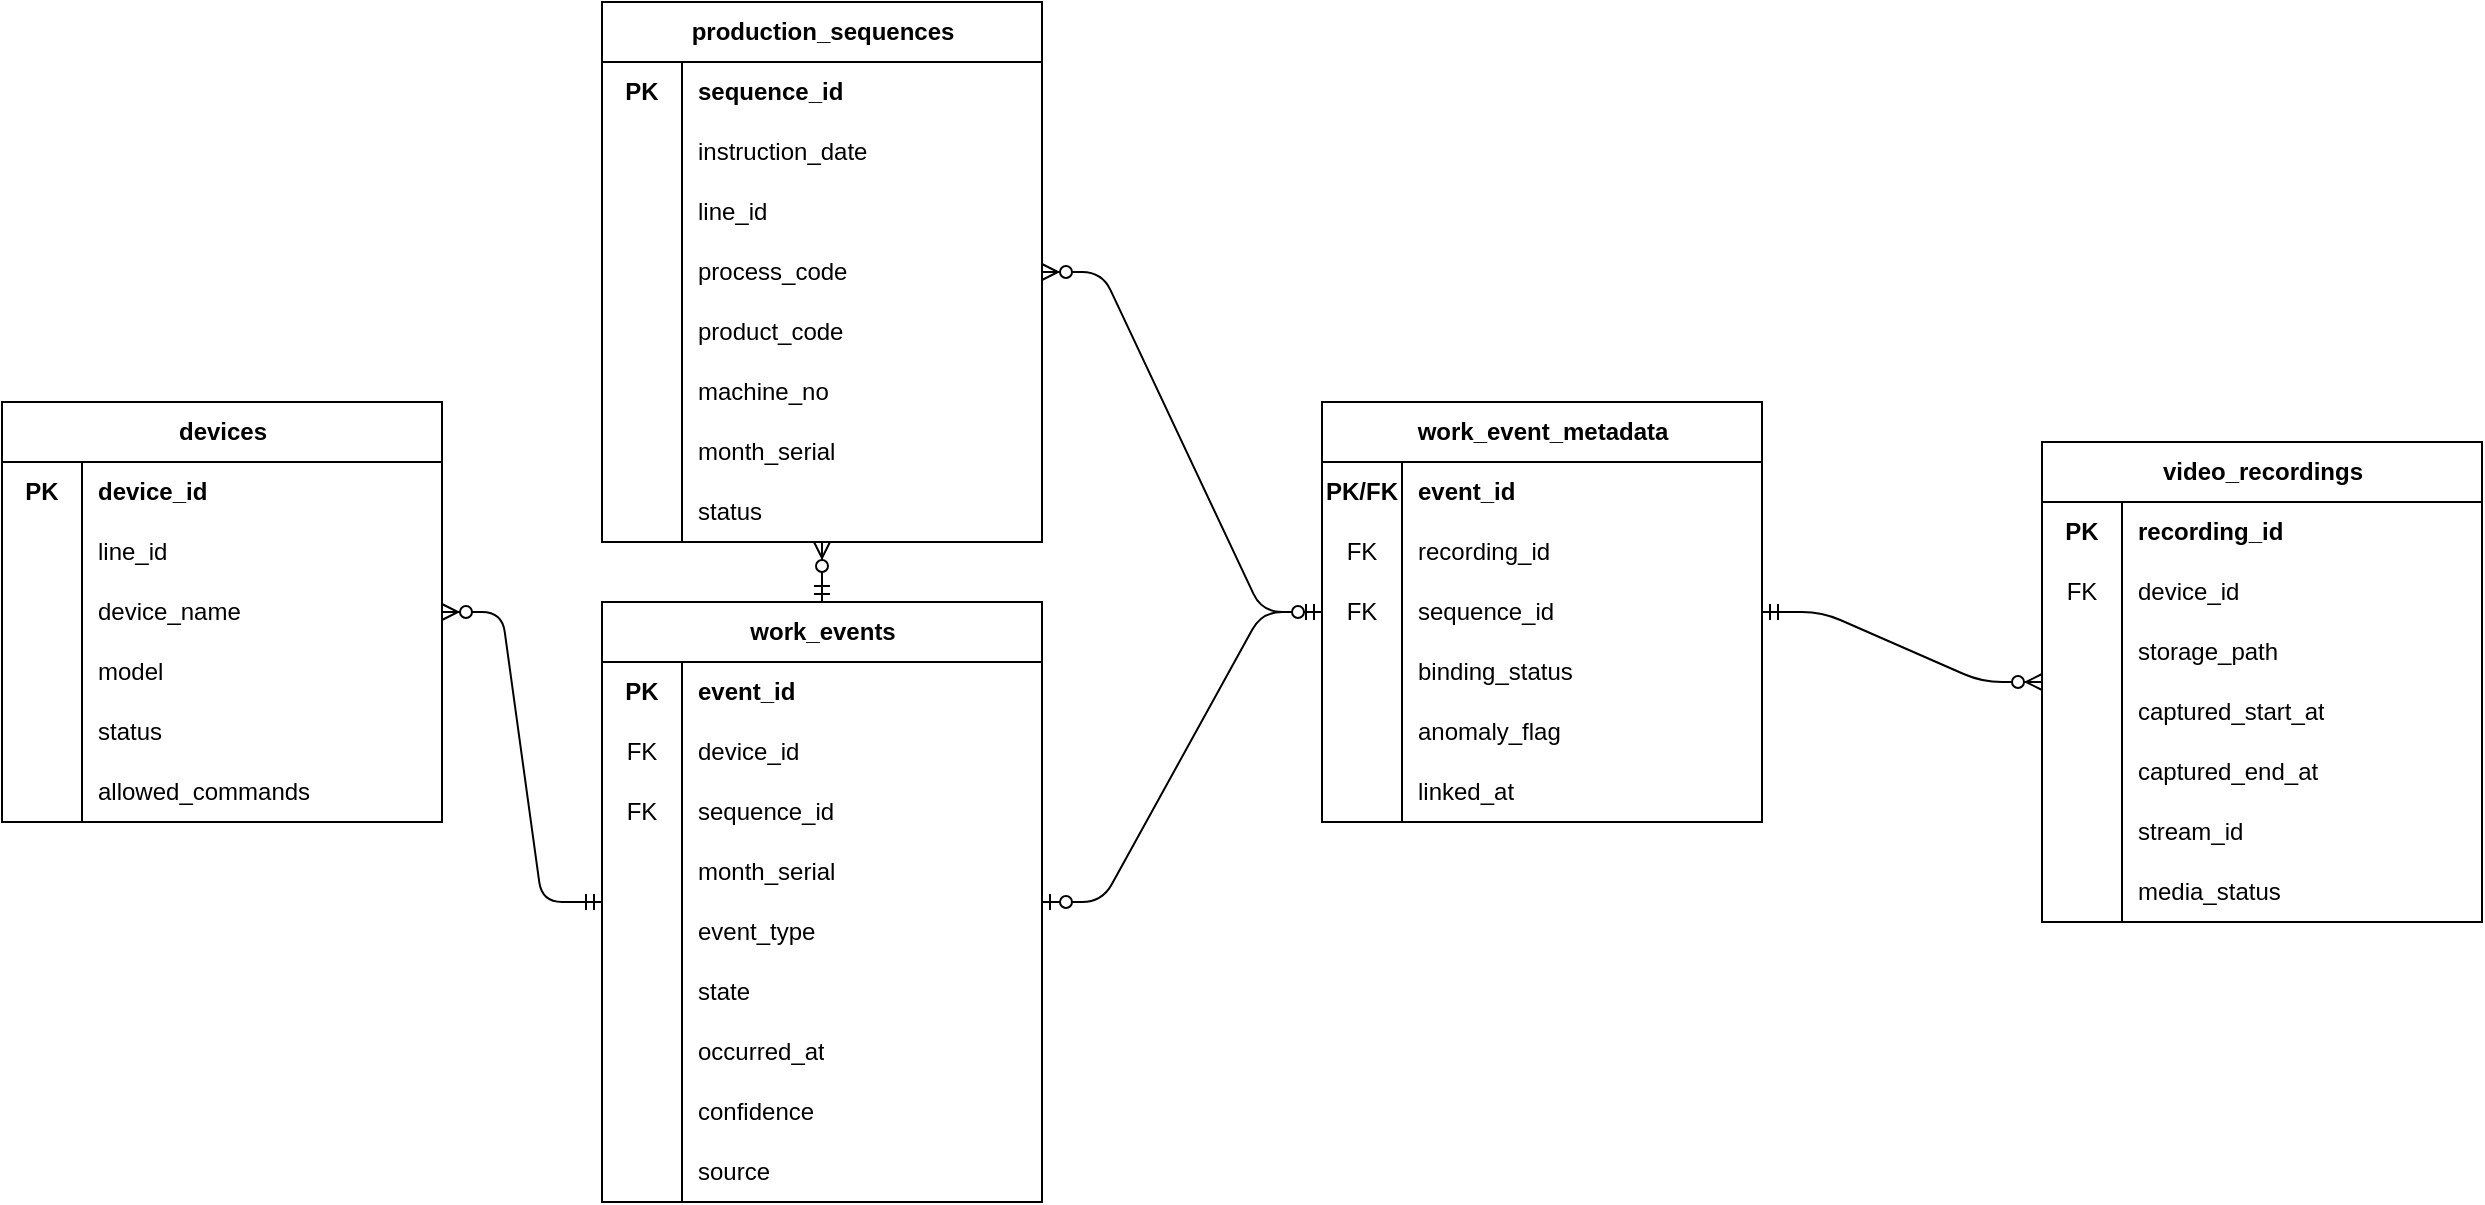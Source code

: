 <mxfile>
    <diagram id="-ocutPwVZ4mE1gF3Qy0z" name="ER Diagram">
        <mxGraphModel dx="1080" dy="533" grid="1" gridSize="10" guides="1" tooltips="1" connect="1" arrows="1" fold="1" page="1" pageScale="1" pageWidth="1169" pageHeight="827" background="#ffffff" math="0" shadow="0">
            <root>
                <mxCell id="0"/>
                <mxCell id="1" parent="0"/>
                <mxCell id="c2" value="devices" style="shape=table;startSize=30;container=1;collapsible=1;childLayout=tableLayout;fixedRows=1;rowLines=0;fontStyle=1;align=center;resizeLast=1;html=1;" parent="1" vertex="1">
                    <mxGeometry x="80" y="320" width="220" height="210" as="geometry">
                        <mxRectangle x="80" y="320" width="90" height="30" as="alternateBounds"/>
                    </mxGeometry>
                </mxCell>
                <mxCell id="c3" value="" style="shape=tableRow;horizontal=0;startSize=0;swimlaneHead=0;swimlaneBody=0;fillColor=none;collapsible=0;dropTarget=0;points=[[0,0.5],[1,0.5]];portConstraint=eastwest;top=0;left=0;right=0;bottom=0;" parent="c2" vertex="1">
                    <mxGeometry y="30" width="220" height="30" as="geometry"/>
                </mxCell>
                <mxCell id="c4" value="PK" style="shape=partialRectangle;connectable=0;fillColor=none;top=0;left=0;bottom=0;right=0;fontStyle=1;overflow=hidden;whiteSpace=wrap;html=1;" parent="c3" vertex="1">
                    <mxGeometry width="40" height="30" as="geometry"/>
                </mxCell>
                <mxCell id="c5" value="device_id" style="shape=partialRectangle;connectable=0;fillColor=none;top=0;left=0;bottom=0;right=0;align=left;spacingLeft=6;fontStyle=1;overflow=hidden;whiteSpace=wrap;html=1;" parent="c3" vertex="1">
                    <mxGeometry x="40" width="180" height="30" as="geometry"/>
                </mxCell>
                <mxCell id="c6" value="" style="shape=tableRow;horizontal=0;startSize=0;swimlaneHead=0;swimlaneBody=0;fillColor=none;collapsible=0;dropTarget=0;points=[[0,0.5],[1,0.5]];portConstraint=eastwest;top=0;left=0;right=0;bottom=0;" parent="c2" vertex="1">
                    <mxGeometry y="60" width="220" height="30" as="geometry"/>
                </mxCell>
                <mxCell id="c7" value="" style="shape=partialRectangle;connectable=0;fillColor=none;top=0;left=0;bottom=0;right=0;overflow=hidden;whiteSpace=wrap;html=1;" parent="c6" vertex="1">
                    <mxGeometry width="40" height="30" as="geometry"/>
                </mxCell>
                <mxCell id="c8" value="line_id" style="shape=partialRectangle;connectable=0;fillColor=none;top=0;left=0;bottom=0;right=0;align=left;spacingLeft=6;overflow=hidden;whiteSpace=wrap;html=1;" parent="c6" vertex="1">
                    <mxGeometry x="40" width="180" height="30" as="geometry"/>
                </mxCell>
                <mxCell id="c9" value="" style="shape=tableRow;horizontal=0;startSize=0;swimlaneHead=0;swimlaneBody=0;fillColor=none;collapsible=0;dropTarget=0;points=[[0,0.5],[1,0.5]];portConstraint=eastwest;top=0;left=0;right=0;bottom=0;" parent="c2" vertex="1">
                    <mxGeometry y="90" width="220" height="30" as="geometry"/>
                </mxCell>
                <mxCell id="c10" value="" style="shape=partialRectangle;connectable=0;fillColor=none;top=0;left=0;bottom=0;right=0;overflow=hidden;whiteSpace=wrap;html=1;" parent="c9" vertex="1">
                    <mxGeometry width="40" height="30" as="geometry"/>
                </mxCell>
                <mxCell id="c11" value="device_name" style="shape=partialRectangle;connectable=0;fillColor=none;top=0;left=0;bottom=0;right=0;align=left;spacingLeft=6;overflow=hidden;whiteSpace=wrap;html=1;" parent="c9" vertex="1">
                    <mxGeometry x="40" width="180" height="30" as="geometry"/>
                </mxCell>
                <mxCell id="c12" value="" style="shape=tableRow;horizontal=0;startSize=0;swimlaneHead=0;swimlaneBody=0;fillColor=none;collapsible=0;dropTarget=0;points=[[0,0.5],[1,0.5]];portConstraint=eastwest;top=0;left=0;right=0;bottom=0;" parent="c2" vertex="1">
                    <mxGeometry y="120" width="220" height="30" as="geometry"/>
                </mxCell>
                <mxCell id="c13" value="" style="shape=partialRectangle;connectable=0;fillColor=none;top=0;left=0;bottom=0;right=0;overflow=hidden;whiteSpace=wrap;html=1;" parent="c12" vertex="1">
                    <mxGeometry width="40" height="30" as="geometry"/>
                </mxCell>
                <mxCell id="c14" value="model" style="shape=partialRectangle;connectable=0;fillColor=none;top=0;left=0;bottom=0;right=0;align=left;spacingLeft=6;overflow=hidden;whiteSpace=wrap;html=1;" parent="c12" vertex="1">
                    <mxGeometry x="40" width="180" height="30" as="geometry"/>
                </mxCell>
                <mxCell id="c15" value="" style="shape=tableRow;horizontal=0;startSize=0;swimlaneHead=0;swimlaneBody=0;fillColor=none;collapsible=0;dropTarget=0;points=[[0,0.5],[1,0.5]];portConstraint=eastwest;top=0;left=0;right=0;bottom=0;" parent="c2" vertex="1">
                    <mxGeometry y="150" width="220" height="30" as="geometry"/>
                </mxCell>
                <mxCell id="c16" value="" style="shape=partialRectangle;connectable=0;fillColor=none;top=0;left=0;bottom=0;right=0;overflow=hidden;whiteSpace=wrap;html=1;" parent="c15" vertex="1">
                    <mxGeometry width="40" height="30" as="geometry"/>
                </mxCell>
                <mxCell id="c17" value="status" style="shape=partialRectangle;connectable=0;fillColor=none;top=0;left=0;bottom=0;right=0;align=left;spacingLeft=6;overflow=hidden;whiteSpace=wrap;html=1;" parent="c15" vertex="1">
                    <mxGeometry x="40" width="180" height="30" as="geometry"/>
                </mxCell>
                <mxCell id="c18" value="" style="shape=tableRow;horizontal=0;startSize=0;swimlaneHead=0;swimlaneBody=0;fillColor=none;collapsible=0;dropTarget=0;points=[[0,0.5],[1,0.5]];portConstraint=eastwest;top=0;left=0;right=0;bottom=1;" parent="c2" vertex="1">
                    <mxGeometry y="180" width="220" height="30" as="geometry"/>
                </mxCell>
                <mxCell id="c19" value="" style="shape=partialRectangle;connectable=0;fillColor=none;top=0;left=0;bottom=0;right=0;overflow=hidden;whiteSpace=wrap;html=1;" parent="c18" vertex="1">
                    <mxGeometry width="40" height="30" as="geometry"/>
                </mxCell>
                <mxCell id="c20" value="allowed_commands" style="shape=partialRectangle;connectable=0;fillColor=none;top=0;left=0;bottom=0;right=0;align=left;spacingLeft=6;overflow=hidden;whiteSpace=wrap;html=1;" parent="c18" vertex="1">
                    <mxGeometry x="40" width="180" height="30" as="geometry"/>
                </mxCell>
                <mxCell id="c21" value="production_sequences" style="shape=table;startSize=30;container=1;collapsible=1;childLayout=tableLayout;fixedRows=1;rowLines=0;fontStyle=1;align=center;resizeLast=1;html=1;" parent="1" vertex="1">
                    <mxGeometry x="380" y="120" width="220" height="270" as="geometry">
                        <mxRectangle x="380" y="120" width="90" height="30" as="alternateBounds"/>
                    </mxGeometry>
                </mxCell>
                <mxCell id="c22" value="" style="shape=tableRow;horizontal=0;startSize=0;swimlaneHead=0;swimlaneBody=0;fillColor=none;collapsible=0;dropTarget=0;points=[[0,0.5],[1,0.5]];portConstraint=eastwest;top=0;left=0;right=0;bottom=0;" parent="c21" vertex="1">
                    <mxGeometry y="30" width="220" height="30" as="geometry"/>
                </mxCell>
                <mxCell id="c23" value="PK" style="shape=partialRectangle;connectable=0;fillColor=none;top=0;left=0;bottom=0;right=0;fontStyle=1;overflow=hidden;whiteSpace=wrap;html=1;" parent="c22" vertex="1">
                    <mxGeometry width="40" height="30" as="geometry"/>
                </mxCell>
                <mxCell id="c24" value="sequence_id" style="shape=partialRectangle;connectable=0;fillColor=none;top=0;left=0;bottom=0;right=0;align=left;spacingLeft=6;fontStyle=1;overflow=hidden;whiteSpace=wrap;html=1;" parent="c22" vertex="1">
                    <mxGeometry x="40" width="180" height="30" as="geometry"/>
                </mxCell>
                <mxCell id="c25" value="" style="shape=tableRow;horizontal=0;startSize=0;swimlaneHead=0;swimlaneBody=0;fillColor=none;collapsible=0;dropTarget=0;points=[[0,0.5],[1,0.5]];portConstraint=eastwest;top=0;left=0;right=0;bottom=0;" parent="c21" vertex="1">
                    <mxGeometry y="60" width="220" height="30" as="geometry"/>
                </mxCell>
                <mxCell id="c26" value="" style="shape=partialRectangle;connectable=0;fillColor=none;top=0;left=0;bottom=0;right=0;overflow=hidden;whiteSpace=wrap;html=1;" parent="c25" vertex="1">
                    <mxGeometry width="40" height="30" as="geometry"/>
                </mxCell>
                <mxCell id="c27" value="instruction_date" style="shape=partialRectangle;connectable=0;fillColor=none;top=0;left=0;bottom=0;right=0;align=left;spacingLeft=6;overflow=hidden;whiteSpace=wrap;html=1;" parent="c25" vertex="1">
                    <mxGeometry x="40" width="180" height="30" as="geometry"/>
                </mxCell>
                <mxCell id="c28" value="" style="shape=tableRow;horizontal=0;startSize=0;swimlaneHead=0;swimlaneBody=0;fillColor=none;collapsible=0;dropTarget=0;points=[[0,0.5],[1,0.5]];portConstraint=eastwest;top=0;left=0;right=0;bottom=0;" parent="c21" vertex="1">
                    <mxGeometry y="90" width="220" height="30" as="geometry"/>
                </mxCell>
                <mxCell id="c29" value="" style="shape=partialRectangle;connectable=0;fillColor=none;top=0;left=0;bottom=0;right=0;overflow=hidden;whiteSpace=wrap;html=1;" parent="c28" vertex="1">
                    <mxGeometry width="40" height="30" as="geometry"/>
                </mxCell>
                <mxCell id="c30" value="line_id" style="shape=partialRectangle;connectable=0;fillColor=none;top=0;left=0;bottom=0;right=0;align=left;spacingLeft=6;overflow=hidden;whiteSpace=wrap;html=1;" parent="c28" vertex="1">
                    <mxGeometry x="40" width="180" height="30" as="geometry"/>
                </mxCell>
                <mxCell id="c31" value="" style="shape=tableRow;horizontal=0;startSize=0;swimlaneHead=0;swimlaneBody=0;fillColor=none;collapsible=0;dropTarget=0;points=[[0,0.5],[1,0.5]];portConstraint=eastwest;top=0;left=0;right=0;bottom=0;" parent="c21" vertex="1">
                    <mxGeometry y="120" width="220" height="30" as="geometry"/>
                </mxCell>
                <mxCell id="c32" value="" style="shape=partialRectangle;connectable=0;fillColor=none;top=0;left=0;bottom=0;right=0;overflow=hidden;whiteSpace=wrap;html=1;" parent="c31" vertex="1">
                    <mxGeometry width="40" height="30" as="geometry"/>
                </mxCell>
                <mxCell id="c33" value="process_code" style="shape=partialRectangle;connectable=0;fillColor=none;top=0;left=0;bottom=0;right=0;align=left;spacingLeft=6;overflow=hidden;whiteSpace=wrap;html=1;" parent="c31" vertex="1">
                    <mxGeometry x="40" width="180" height="30" as="geometry"/>
                </mxCell>
                <mxCell id="c34" value="" style="shape=tableRow;horizontal=0;startSize=0;swimlaneHead=0;swimlaneBody=0;fillColor=none;collapsible=0;dropTarget=0;points=[[0,0.5],[1,0.5]];portConstraint=eastwest;top=0;left=0;right=0;bottom=0;" parent="c21" vertex="1">
                    <mxGeometry y="150" width="220" height="30" as="geometry"/>
                </mxCell>
                <mxCell id="c35" value="" style="shape=partialRectangle;connectable=0;fillColor=none;top=0;left=0;bottom=0;right=0;overflow=hidden;whiteSpace=wrap;html=1;" parent="c34" vertex="1">
                    <mxGeometry width="40" height="30" as="geometry"/>
                </mxCell>
                <mxCell id="c36" value="product_code" style="shape=partialRectangle;connectable=0;fillColor=none;top=0;left=0;bottom=0;right=0;align=left;spacingLeft=6;overflow=hidden;whiteSpace=wrap;html=1;" parent="c34" vertex="1">
                    <mxGeometry x="40" width="180" height="30" as="geometry"/>
                </mxCell>
                <mxCell id="c37" value="" style="shape=tableRow;horizontal=0;startSize=0;swimlaneHead=0;swimlaneBody=0;fillColor=none;collapsible=0;dropTarget=0;points=[[0,0.5],[1,0.5]];portConstraint=eastwest;top=0;left=0;right=0;bottom=0;" parent="c21" vertex="1">
                    <mxGeometry y="180" width="220" height="30" as="geometry"/>
                </mxCell>
                <mxCell id="c38" value="" style="shape=partialRectangle;connectable=0;fillColor=none;top=0;left=0;bottom=0;right=0;overflow=hidden;whiteSpace=wrap;html=1;" parent="c37" vertex="1">
                    <mxGeometry width="40" height="30" as="geometry"/>
                </mxCell>
                <mxCell id="c39" value="machine_no" style="shape=partialRectangle;connectable=0;fillColor=none;top=0;left=0;bottom=0;right=0;align=left;spacingLeft=6;overflow=hidden;whiteSpace=wrap;html=1;" parent="c37" vertex="1">
                    <mxGeometry x="40" width="180" height="30" as="geometry"/>
                </mxCell>
                <mxCell id="c40" value="" style="shape=tableRow;horizontal=0;startSize=0;swimlaneHead=0;swimlaneBody=0;fillColor=none;collapsible=0;dropTarget=0;points=[[0,0.5],[1,0.5]];portConstraint=eastwest;top=0;left=0;right=0;bottom=0;" parent="c21" vertex="1">
                    <mxGeometry y="210" width="220" height="30" as="geometry"/>
                </mxCell>
                <mxCell id="c41" value="" style="shape=partialRectangle;connectable=0;fillColor=none;top=0;left=0;bottom=0;right=0;overflow=hidden;whiteSpace=wrap;html=1;" parent="c40" vertex="1">
                    <mxGeometry width="40" height="30" as="geometry"/>
                </mxCell>
                <mxCell id="c42" value="month_serial" style="shape=partialRectangle;connectable=0;fillColor=none;top=0;left=0;bottom=0;right=0;align=left;spacingLeft=6;overflow=hidden;whiteSpace=wrap;html=1;" parent="c40" vertex="1">
                    <mxGeometry x="40" width="180" height="30" as="geometry"/>
                </mxCell>
                <mxCell id="c43" value="" style="shape=tableRow;horizontal=0;startSize=0;swimlaneHead=0;swimlaneBody=0;fillColor=none;collapsible=0;dropTarget=0;points=[[0,0.5],[1,0.5]];portConstraint=eastwest;top=0;left=0;right=0;bottom=1;" parent="c21" vertex="1">
                    <mxGeometry y="240" width="220" height="30" as="geometry"/>
                </mxCell>
                <mxCell id="c44" value="" style="shape=partialRectangle;connectable=0;fillColor=none;top=0;left=0;bottom=0;right=0;overflow=hidden;whiteSpace=wrap;html=1;" parent="c43" vertex="1">
                    <mxGeometry width="40" height="30" as="geometry"/>
                </mxCell>
                <mxCell id="c45" value="status" style="shape=partialRectangle;connectable=0;fillColor=none;top=0;left=0;bottom=0;right=0;align=left;spacingLeft=6;overflow=hidden;whiteSpace=wrap;html=1;" parent="c43" vertex="1">
                    <mxGeometry x="40" width="180" height="30" as="geometry"/>
                </mxCell>
                <mxCell id="c46" value="work_events" style="shape=table;startSize=30;container=1;collapsible=1;childLayout=tableLayout;fixedRows=1;rowLines=0;fontStyle=1;align=center;resizeLast=1;html=1;" parent="1" vertex="1">
                    <mxGeometry x="380" y="420" width="220" height="300" as="geometry">
                        <mxRectangle x="380" y="420" width="90" height="30" as="alternateBounds"/>
                    </mxGeometry>
                </mxCell>
                <mxCell id="c47" value="" style="shape=tableRow;horizontal=0;startSize=0;swimlaneHead=0;swimlaneBody=0;fillColor=none;collapsible=0;dropTarget=0;points=[[0,0.5],[1,0.5]];portConstraint=eastwest;top=0;left=0;right=0;bottom=0;" parent="c46" vertex="1">
                    <mxGeometry y="30" width="220" height="30" as="geometry"/>
                </mxCell>
                <mxCell id="c48" value="PK" style="shape=partialRectangle;connectable=0;fillColor=none;top=0;left=0;bottom=0;right=0;fontStyle=1;overflow=hidden;whiteSpace=wrap;html=1;" parent="c47" vertex="1">
                    <mxGeometry width="40" height="30" as="geometry"/>
                </mxCell>
                <mxCell id="c49" value="event_id" style="shape=partialRectangle;connectable=0;fillColor=none;top=0;left=0;bottom=0;right=0;align=left;spacingLeft=6;fontStyle=1;overflow=hidden;whiteSpace=wrap;html=1;" parent="c47" vertex="1">
                    <mxGeometry x="40" width="180" height="30" as="geometry"/>
                </mxCell>
                <mxCell id="c50" value="" style="shape=tableRow;horizontal=0;startSize=0;swimlaneHead=0;swimlaneBody=0;fillColor=none;collapsible=0;dropTarget=0;points=[[0,0.5],[1,0.5]];portConstraint=eastwest;top=0;left=0;right=0;bottom=0;" parent="c46" vertex="1">
                    <mxGeometry y="60" width="220" height="30" as="geometry"/>
                </mxCell>
                <mxCell id="c51" value="FK" style="shape=partialRectangle;connectable=0;fillColor=none;top=0;left=0;bottom=0;right=0;overflow=hidden;whiteSpace=wrap;html=1;" parent="c50" vertex="1">
                    <mxGeometry width="40" height="30" as="geometry"/>
                </mxCell>
                <mxCell id="c52" value="device_id" style="shape=partialRectangle;connectable=0;fillColor=none;top=0;left=0;bottom=0;right=0;align=left;spacingLeft=6;overflow=hidden;whiteSpace=wrap;html=1;" parent="c50" vertex="1">
                    <mxGeometry x="40" width="180" height="30" as="geometry"/>
                </mxCell>
                <mxCell id="c53" value="" style="shape=tableRow;horizontal=0;startSize=0;swimlaneHead=0;swimlaneBody=0;fillColor=none;collapsible=0;dropTarget=0;points=[[0,0.5],[1,0.5]];portConstraint=eastwest;top=0;left=0;right=0;bottom=0;" parent="c46" vertex="1">
                    <mxGeometry y="90" width="220" height="30" as="geometry"/>
                </mxCell>
                <mxCell id="c54" value="FK" style="shape=partialRectangle;connectable=0;fillColor=none;top=0;left=0;bottom=0;right=0;overflow=hidden;whiteSpace=wrap;html=1;" parent="c53" vertex="1">
                    <mxGeometry width="40" height="30" as="geometry"/>
                </mxCell>
                <mxCell id="c55" value="sequence_id" style="shape=partialRectangle;connectable=0;fillColor=none;top=0;left=0;bottom=0;right=0;align=left;spacingLeft=6;overflow=hidden;whiteSpace=wrap;html=1;" parent="c53" vertex="1">
                    <mxGeometry x="40" width="180" height="30" as="geometry"/>
                </mxCell>
                <mxCell id="c56" value="" style="shape=tableRow;horizontal=0;startSize=0;swimlaneHead=0;swimlaneBody=0;fillColor=none;collapsible=0;dropTarget=0;points=[[0,0.5],[1,0.5]];portConstraint=eastwest;top=0;left=0;right=0;bottom=0;" parent="c46" vertex="1">
                    <mxGeometry y="120" width="220" height="30" as="geometry"/>
                </mxCell>
                <mxCell id="c57" value="" style="shape=partialRectangle;connectable=0;fillColor=none;top=0;left=0;bottom=0;right=0;overflow=hidden;whiteSpace=wrap;html=1;" parent="c56" vertex="1">
                    <mxGeometry width="40" height="30" as="geometry"/>
                </mxCell>
                <mxCell id="c58" value="month_serial" style="shape=partialRectangle;connectable=0;fillColor=none;top=0;left=0;bottom=0;right=0;align=left;spacingLeft=6;overflow=hidden;whiteSpace=wrap;html=1;" parent="c56" vertex="1">
                    <mxGeometry x="40" width="180" height="30" as="geometry"/>
                </mxCell>
                <mxCell id="c59" value="" style="shape=tableRow;horizontal=0;startSize=0;swimlaneHead=0;swimlaneBody=0;fillColor=none;collapsible=0;dropTarget=0;points=[[0,0.5],[1,0.5]];portConstraint=eastwest;top=0;left=0;right=0;bottom=0;" parent="c46" vertex="1">
                    <mxGeometry y="150" width="220" height="30" as="geometry"/>
                </mxCell>
                <mxCell id="c60" value="" style="shape=partialRectangle;connectable=0;fillColor=none;top=0;left=0;bottom=0;right=0;overflow=hidden;whiteSpace=wrap;html=1;" parent="c59" vertex="1">
                    <mxGeometry width="40" height="30" as="geometry"/>
                </mxCell>
                <mxCell id="c61" value="event_type" style="shape=partialRectangle;connectable=0;fillColor=none;top=0;left=0;bottom=0;right=0;align=left;spacingLeft=6;overflow=hidden;whiteSpace=wrap;html=1;" parent="c59" vertex="1">
                    <mxGeometry x="40" width="180" height="30" as="geometry"/>
                </mxCell>
                <mxCell id="c62" value="" style="shape=tableRow;horizontal=0;startSize=0;swimlaneHead=0;swimlaneBody=0;fillColor=none;collapsible=0;dropTarget=0;points=[[0,0.5],[1,0.5]];portConstraint=eastwest;top=0;left=0;right=0;bottom=0;" parent="c46" vertex="1">
                    <mxGeometry y="180" width="220" height="30" as="geometry"/>
                </mxCell>
                <mxCell id="c63" value="" style="shape=partialRectangle;connectable=0;fillColor=none;top=0;left=0;bottom=0;right=0;overflow=hidden;whiteSpace=wrap;html=1;" parent="c62" vertex="1">
                    <mxGeometry width="40" height="30" as="geometry"/>
                </mxCell>
                <mxCell id="c64" value="state" style="shape=partialRectangle;connectable=0;fillColor=none;top=0;left=0;bottom=0;right=0;align=left;spacingLeft=6;overflow=hidden;whiteSpace=wrap;html=1;" parent="c62" vertex="1">
                    <mxGeometry x="40" width="180" height="30" as="geometry"/>
                </mxCell>
                <mxCell id="c65" value="" style="shape=tableRow;horizontal=0;startSize=0;swimlaneHead=0;swimlaneBody=0;fillColor=none;collapsible=0;dropTarget=0;points=[[0,0.5],[1,0.5]];portConstraint=eastwest;top=0;left=0;right=0;bottom=0;" parent="c46" vertex="1">
                    <mxGeometry y="210" width="220" height="30" as="geometry"/>
                </mxCell>
                <mxCell id="c66" value="" style="shape=partialRectangle;connectable=0;fillColor=none;top=0;left=0;bottom=0;right=0;overflow=hidden;whiteSpace=wrap;html=1;" parent="c65" vertex="1">
                    <mxGeometry width="40" height="30" as="geometry"/>
                </mxCell>
                <mxCell id="c67" value="occurred_at" style="shape=partialRectangle;connectable=0;fillColor=none;top=0;left=0;bottom=0;right=0;align=left;spacingLeft=6;overflow=hidden;whiteSpace=wrap;html=1;" parent="c65" vertex="1">
                    <mxGeometry x="40" width="180" height="30" as="geometry"/>
                </mxCell>
                <mxCell id="c68" value="" style="shape=tableRow;horizontal=0;startSize=0;swimlaneHead=0;swimlaneBody=0;fillColor=none;collapsible=0;dropTarget=0;points=[[0,0.5],[1,0.5]];portConstraint=eastwest;top=0;left=0;right=0;bottom=0;" parent="c46" vertex="1">
                    <mxGeometry y="240" width="220" height="30" as="geometry"/>
                </mxCell>
                <mxCell id="c69" value="" style="shape=partialRectangle;connectable=0;fillColor=none;top=0;left=0;bottom=0;right=0;overflow=hidden;whiteSpace=wrap;html=1;" parent="c68" vertex="1">
                    <mxGeometry width="40" height="30" as="geometry"/>
                </mxCell>
                <mxCell id="c70" value="confidence" style="shape=partialRectangle;connectable=0;fillColor=none;top=0;left=0;bottom=0;right=0;align=left;spacingLeft=6;overflow=hidden;whiteSpace=wrap;html=1;" parent="c68" vertex="1">
                    <mxGeometry x="40" width="180" height="30" as="geometry"/>
                </mxCell>
                <mxCell id="c71" value="" style="shape=tableRow;horizontal=0;startSize=0;swimlaneHead=0;swimlaneBody=0;fillColor=none;collapsible=0;dropTarget=0;points=[[0,0.5],[1,0.5]];portConstraint=eastwest;top=0;left=0;right=0;bottom=1;" parent="c46" vertex="1">
                    <mxGeometry y="270" width="220" height="30" as="geometry"/>
                </mxCell>
                <mxCell id="c72" value="" style="shape=partialRectangle;connectable=0;fillColor=none;top=0;left=0;bottom=0;right=0;overflow=hidden;whiteSpace=wrap;html=1;" parent="c71" vertex="1">
                    <mxGeometry width="40" height="30" as="geometry"/>
                </mxCell>
                <mxCell id="c73" value="source" style="shape=partialRectangle;connectable=0;fillColor=none;top=0;left=0;bottom=0;right=0;align=left;spacingLeft=6;overflow=hidden;whiteSpace=wrap;html=1;" parent="c71" vertex="1">
                    <mxGeometry x="40" width="180" height="30" as="geometry"/>
                </mxCell>
                <mxCell id="c74" value="work_event_metadata" style="shape=table;startSize=30;container=1;collapsible=1;childLayout=tableLayout;fixedRows=1;rowLines=0;fontStyle=1;align=center;resizeLast=1;html=1;" parent="1" vertex="1">
                    <mxGeometry x="740" y="320" width="220" height="210" as="geometry">
                        <mxRectangle x="740" y="320" width="90" height="30" as="alternateBounds"/>
                    </mxGeometry>
                </mxCell>
                <mxCell id="c75" value="" style="shape=tableRow;horizontal=0;startSize=0;swimlaneHead=0;swimlaneBody=0;fillColor=none;collapsible=0;dropTarget=0;points=[[0,0.5],[1,0.5]];portConstraint=eastwest;top=0;left=0;right=0;bottom=0;" parent="c74" vertex="1">
                    <mxGeometry y="30" width="220" height="30" as="geometry"/>
                </mxCell>
                <mxCell id="c76" value="PK/FK" style="shape=partialRectangle;connectable=0;fillColor=none;top=0;left=0;bottom=0;right=0;fontStyle=1;overflow=hidden;whiteSpace=wrap;html=1;" parent="c75" vertex="1">
                    <mxGeometry width="40" height="30" as="geometry"/>
                </mxCell>
                <mxCell id="c77" value="event_id" style="shape=partialRectangle;connectable=0;fillColor=none;top=0;left=0;bottom=0;right=0;align=left;spacingLeft=6;fontStyle=1;overflow=hidden;whiteSpace=wrap;html=1;" parent="c75" vertex="1">
                    <mxGeometry x="40" width="180" height="30" as="geometry"/>
                </mxCell>
                <mxCell id="c78" value="" style="shape=tableRow;horizontal=0;startSize=0;swimlaneHead=0;swimlaneBody=0;fillColor=none;collapsible=0;dropTarget=0;points=[[0,0.5],[1,0.5]];portConstraint=eastwest;top=0;left=0;right=0;bottom=0;" parent="c74" vertex="1">
                    <mxGeometry y="60" width="220" height="30" as="geometry"/>
                </mxCell>
                <mxCell id="c79" value="FK" style="shape=partialRectangle;connectable=0;fillColor=none;top=0;left=0;bottom=0;right=0;overflow=hidden;whiteSpace=wrap;html=1;" parent="c78" vertex="1">
                    <mxGeometry width="40" height="30" as="geometry"/>
                </mxCell>
                <mxCell id="c80" value="recording_id" style="shape=partialRectangle;connectable=0;fillColor=none;top=0;left=0;bottom=0;right=0;align=left;spacingLeft=6;overflow=hidden;whiteSpace=wrap;html=1;" parent="c78" vertex="1">
                    <mxGeometry x="40" width="180" height="30" as="geometry"/>
                </mxCell>
                <mxCell id="c81" value="" style="shape=tableRow;horizontal=0;startSize=0;swimlaneHead=0;swimlaneBody=0;fillColor=none;collapsible=0;dropTarget=0;points=[[0,0.5],[1,0.5]];portConstraint=eastwest;top=0;left=0;right=0;bottom=0;" parent="c74" vertex="1">
                    <mxGeometry y="90" width="220" height="30" as="geometry"/>
                </mxCell>
                <mxCell id="c82" value="FK" style="shape=partialRectangle;connectable=0;fillColor=none;top=0;left=0;bottom=0;right=0;overflow=hidden;whiteSpace=wrap;html=1;" parent="c81" vertex="1">
                    <mxGeometry width="40" height="30" as="geometry"/>
                </mxCell>
                <mxCell id="c83" value="sequence_id" style="shape=partialRectangle;connectable=0;fillColor=none;top=0;left=0;bottom=0;right=0;align=left;spacingLeft=6;overflow=hidden;whiteSpace=wrap;html=1;" parent="c81" vertex="1">
                    <mxGeometry x="40" width="180" height="30" as="geometry"/>
                </mxCell>
                <mxCell id="c84" value="" style="shape=tableRow;horizontal=0;startSize=0;swimlaneHead=0;swimlaneBody=0;fillColor=none;collapsible=0;dropTarget=0;points=[[0,0.5],[1,0.5]];portConstraint=eastwest;top=0;left=0;right=0;bottom=0;" parent="c74" vertex="1">
                    <mxGeometry y="120" width="220" height="30" as="geometry"/>
                </mxCell>
                <mxCell id="c85" value="" style="shape=partialRectangle;connectable=0;fillColor=none;top=0;left=0;bottom=0;right=0;overflow=hidden;whiteSpace=wrap;html=1;" parent="c84" vertex="1">
                    <mxGeometry width="40" height="30" as="geometry"/>
                </mxCell>
                <mxCell id="c86" value="binding_status" style="shape=partialRectangle;connectable=0;fillColor=none;top=0;left=0;bottom=0;right=0;align=left;spacingLeft=6;overflow=hidden;whiteSpace=wrap;html=1;" parent="c84" vertex="1">
                    <mxGeometry x="40" width="180" height="30" as="geometry"/>
                </mxCell>
                <mxCell id="c87" value="" style="shape=tableRow;horizontal=0;startSize=0;swimlaneHead=0;swimlaneBody=0;fillColor=none;collapsible=0;dropTarget=0;points=[[0,0.5],[1,0.5]];portConstraint=eastwest;top=0;left=0;right=0;bottom=0;" parent="c74" vertex="1">
                    <mxGeometry y="150" width="220" height="30" as="geometry"/>
                </mxCell>
                <mxCell id="c88" value="" style="shape=partialRectangle;connectable=0;fillColor=none;top=0;left=0;bottom=0;right=0;overflow=hidden;whiteSpace=wrap;html=1;" parent="c87" vertex="1">
                    <mxGeometry width="40" height="30" as="geometry"/>
                </mxCell>
                <mxCell id="c89" value="anomaly_flag" style="shape=partialRectangle;connectable=0;fillColor=none;top=0;left=0;bottom=0;right=0;align=left;spacingLeft=6;overflow=hidden;whiteSpace=wrap;html=1;" parent="c87" vertex="1">
                    <mxGeometry x="40" width="180" height="30" as="geometry"/>
                </mxCell>
                <mxCell id="c90" value="" style="shape=tableRow;horizontal=0;startSize=0;swimlaneHead=0;swimlaneBody=0;fillColor=none;collapsible=0;dropTarget=0;points=[[0,0.5],[1,0.5]];portConstraint=eastwest;top=0;left=0;right=0;bottom=1;" parent="c74" vertex="1">
                    <mxGeometry y="180" width="220" height="30" as="geometry"/>
                </mxCell>
                <mxCell id="c91" value="" style="shape=partialRectangle;connectable=0;fillColor=none;top=0;left=0;bottom=0;right=0;overflow=hidden;whiteSpace=wrap;html=1;" parent="c90" vertex="1">
                    <mxGeometry width="40" height="30" as="geometry"/>
                </mxCell>
                <mxCell id="c92" value="linked_at" style="shape=partialRectangle;connectable=0;fillColor=none;top=0;left=0;bottom=0;right=0;align=left;spacingLeft=6;overflow=hidden;whiteSpace=wrap;html=1;" parent="c90" vertex="1">
                    <mxGeometry x="40" width="180" height="30" as="geometry"/>
                </mxCell>
                <mxCell id="c93" value="video_recordings" style="shape=table;startSize=30;container=1;collapsible=1;childLayout=tableLayout;fixedRows=1;rowLines=0;fontStyle=1;align=center;resizeLast=1;html=1;" parent="1" vertex="1">
                    <mxGeometry x="1100" y="340" width="220" height="240" as="geometry">
                        <mxRectangle x="1100" y="340" width="90" height="30" as="alternateBounds"/>
                    </mxGeometry>
                </mxCell>
                <mxCell id="c94" value="" style="shape=tableRow;horizontal=0;startSize=0;swimlaneHead=0;swimlaneBody=0;fillColor=none;collapsible=0;dropTarget=0;points=[[0,0.5],[1,0.5]];portConstraint=eastwest;top=0;left=0;right=0;bottom=0;" parent="c93" vertex="1">
                    <mxGeometry y="30" width="220" height="30" as="geometry"/>
                </mxCell>
                <mxCell id="c95" value="PK" style="shape=partialRectangle;connectable=0;fillColor=none;top=0;left=0;bottom=0;right=0;fontStyle=1;overflow=hidden;whiteSpace=wrap;html=1;" parent="c94" vertex="1">
                    <mxGeometry width="40" height="30" as="geometry"/>
                </mxCell>
                <mxCell id="c96" value="recording_id" style="shape=partialRectangle;connectable=0;fillColor=none;top=0;left=0;bottom=0;right=0;align=left;spacingLeft=6;fontStyle=1;overflow=hidden;whiteSpace=wrap;html=1;" parent="c94" vertex="1">
                    <mxGeometry x="40" width="180" height="30" as="geometry"/>
                </mxCell>
                <mxCell id="c97" value="" style="shape=tableRow;horizontal=0;startSize=0;swimlaneHead=0;swimlaneBody=0;fillColor=none;collapsible=0;dropTarget=0;points=[[0,0.5],[1,0.5]];portConstraint=eastwest;top=0;left=0;right=0;bottom=0;" parent="c93" vertex="1">
                    <mxGeometry y="60" width="220" height="30" as="geometry"/>
                </mxCell>
                <mxCell id="c98" value="FK" style="shape=partialRectangle;connectable=0;fillColor=none;top=0;left=0;bottom=0;right=0;overflow=hidden;whiteSpace=wrap;html=1;" parent="c97" vertex="1">
                    <mxGeometry width="40" height="30" as="geometry"/>
                </mxCell>
                <mxCell id="c99" value="device_id" style="shape=partialRectangle;connectable=0;fillColor=none;top=0;left=0;bottom=0;right=0;align=left;spacingLeft=6;overflow=hidden;whiteSpace=wrap;html=1;" parent="c97" vertex="1">
                    <mxGeometry x="40" width="180" height="30" as="geometry"/>
                </mxCell>
                <mxCell id="c100" value="" style="shape=tableRow;horizontal=0;startSize=0;swimlaneHead=0;swimlaneBody=0;fillColor=none;collapsible=0;dropTarget=0;points=[[0,0.5],[1,0.5]];portConstraint=eastwest;top=0;left=0;right=0;bottom=0;" parent="c93" vertex="1">
                    <mxGeometry y="90" width="220" height="30" as="geometry"/>
                </mxCell>
                <mxCell id="c101" value="" style="shape=partialRectangle;connectable=0;fillColor=none;top=0;left=0;bottom=0;right=0;overflow=hidden;whiteSpace=wrap;html=1;" parent="c100" vertex="1">
                    <mxGeometry width="40" height="30" as="geometry"/>
                </mxCell>
                <mxCell id="c102" value="storage_path" style="shape=partialRectangle;connectable=0;fillColor=none;top=0;left=0;bottom=0;right=0;align=left;spacingLeft=6;overflow=hidden;whiteSpace=wrap;html=1;" parent="c100" vertex="1">
                    <mxGeometry x="40" width="180" height="30" as="geometry"/>
                </mxCell>
                <mxCell id="c103" value="" style="shape=tableRow;horizontal=0;startSize=0;swimlaneHead=0;swimlaneBody=0;fillColor=none;collapsible=0;dropTarget=0;points=[[0,0.5],[1,0.5]];portConstraint=eastwest;top=0;left=0;right=0;bottom=0;" parent="c93" vertex="1">
                    <mxGeometry y="120" width="220" height="30" as="geometry"/>
                </mxCell>
                <mxCell id="c104" value="" style="shape=partialRectangle;connectable=0;fillColor=none;top=0;left=0;bottom=0;right=0;overflow=hidden;whiteSpace=wrap;html=1;" parent="c103" vertex="1">
                    <mxGeometry width="40" height="30" as="geometry"/>
                </mxCell>
                <mxCell id="c105" value="captured_start_at" style="shape=partialRectangle;connectable=0;fillColor=none;top=0;left=0;bottom=0;right=0;align=left;spacingLeft=6;overflow=hidden;whiteSpace=wrap;html=1;" parent="c103" vertex="1">
                    <mxGeometry x="40" width="180" height="30" as="geometry"/>
                </mxCell>
                <mxCell id="c106" value="" style="shape=tableRow;horizontal=0;startSize=0;swimlaneHead=0;swimlaneBody=0;fillColor=none;collapsible=0;dropTarget=0;points=[[0,0.5],[1,0.5]];portConstraint=eastwest;top=0;left=0;right=0;bottom=0;" parent="c93" vertex="1">
                    <mxGeometry y="150" width="220" height="30" as="geometry"/>
                </mxCell>
                <mxCell id="c107" value="" style="shape=partialRectangle;connectable=0;fillColor=none;top=0;left=0;bottom=0;right=0;overflow=hidden;whiteSpace=wrap;html=1;" parent="c106" vertex="1">
                    <mxGeometry width="40" height="30" as="geometry"/>
                </mxCell>
                <mxCell id="c108" value="captured_end_at" style="shape=partialRectangle;connectable=0;fillColor=none;top=0;left=0;bottom=0;right=0;align=left;spacingLeft=6;overflow=hidden;whiteSpace=wrap;html=1;" parent="c106" vertex="1">
                    <mxGeometry x="40" width="180" height="30" as="geometry"/>
                </mxCell>
                <mxCell id="c109" value="" style="shape=tableRow;horizontal=0;startSize=0;swimlaneHead=0;swimlaneBody=0;fillColor=none;collapsible=0;dropTarget=0;points=[[0,0.5],[1,0.5]];portConstraint=eastwest;top=0;left=0;right=0;bottom=0;" parent="c93" vertex="1">
                    <mxGeometry y="180" width="220" height="30" as="geometry"/>
                </mxCell>
                <mxCell id="c110" value="" style="shape=partialRectangle;connectable=0;fillColor=none;top=0;left=0;bottom=0;right=0;overflow=hidden;whiteSpace=wrap;html=1;" parent="c109" vertex="1">
                    <mxGeometry width="40" height="30" as="geometry"/>
                </mxCell>
                <mxCell id="c111" value="stream_id" style="shape=partialRectangle;connectable=0;fillColor=none;top=0;left=0;bottom=0;right=0;align=left;spacingLeft=6;overflow=hidden;whiteSpace=wrap;html=1;" parent="c109" vertex="1">
                    <mxGeometry x="40" width="180" height="30" as="geometry"/>
                </mxCell>
                <mxCell id="c112" value="" style="shape=tableRow;horizontal=0;startSize=0;swimlaneHead=0;swimlaneBody=0;fillColor=none;collapsible=0;dropTarget=0;points=[[0,0.5],[1,0.5]];portConstraint=eastwest;top=0;left=0;right=0;bottom=1;" parent="c93" vertex="1">
                    <mxGeometry y="210" width="220" height="30" as="geometry"/>
                </mxCell>
                <mxCell id="c113" value="" style="shape=partialRectangle;connectable=0;fillColor=none;top=0;left=0;bottom=0;right=0;overflow=hidden;whiteSpace=wrap;html=1;" parent="c112" vertex="1">
                    <mxGeometry width="40" height="30" as="geometry"/>
                </mxCell>
                <mxCell id="c114" value="media_status" style="shape=partialRectangle;connectable=0;fillColor=none;top=0;left=0;bottom=0;right=0;align=left;spacingLeft=6;overflow=hidden;whiteSpace=wrap;html=1;" parent="c112" vertex="1">
                    <mxGeometry x="40" width="180" height="30" as="geometry"/>
                </mxCell>
                <mxCell id="c115" value="" style="edgeStyle=entityRelationEdgeStyle;fontSize=12;html=1;startArrow=ERzeroToMany;startFill=1;endArrow=ERmandOne;" parent="1" source="c2" target="c46" edge="1">
                    <mxGeometry relative="1" as="geometry"/>
                </mxCell>
                <mxCell id="c116" value="" style="edgeStyle=elbowEdgeStyle;fontSize=12;html=1;startArrow=ERzeroToMany;startFill=1;endArrow=ERmandOne;entryX=0.5;entryY=0;entryDx=0;entryDy=0;elbow=vertical;" parent="1" source="c21" target="c46" edge="1">
                    <mxGeometry relative="1" as="geometry"/>
                </mxCell>
                <mxCell id="c117" value="" style="edgeStyle=entityRelationEdgeStyle;fontSize=12;html=1;startArrow=ERzeroToOne;startFill=1;endArrow=ERmandOne;" parent="1" source="c46" target="c74" edge="1">
                    <mxGeometry relative="1" as="geometry"/>
                </mxCell>
                <mxCell id="c118" value="" style="edgeStyle=entityRelationEdgeStyle;fontSize=12;html=1;startArrow=ERzeroToMany;startFill=1;endArrow=ERmandOne;" parent="1" source="c93" target="c74" edge="1">
                    <mxGeometry relative="1" as="geometry"/>
                </mxCell>
                <mxCell id="c119" value="" style="edgeStyle=entityRelationEdgeStyle;fontSize=12;html=1;startArrow=ERzeroToMany;startFill=1;endArrow=ERzeroToOne;endFill=1;" parent="1" source="c21" target="c74" edge="1">
                    <mxGeometry relative="1" as="geometry"/>
                </mxCell>
            </root>
        </mxGraphModel>
    </diagram>
</mxfile>